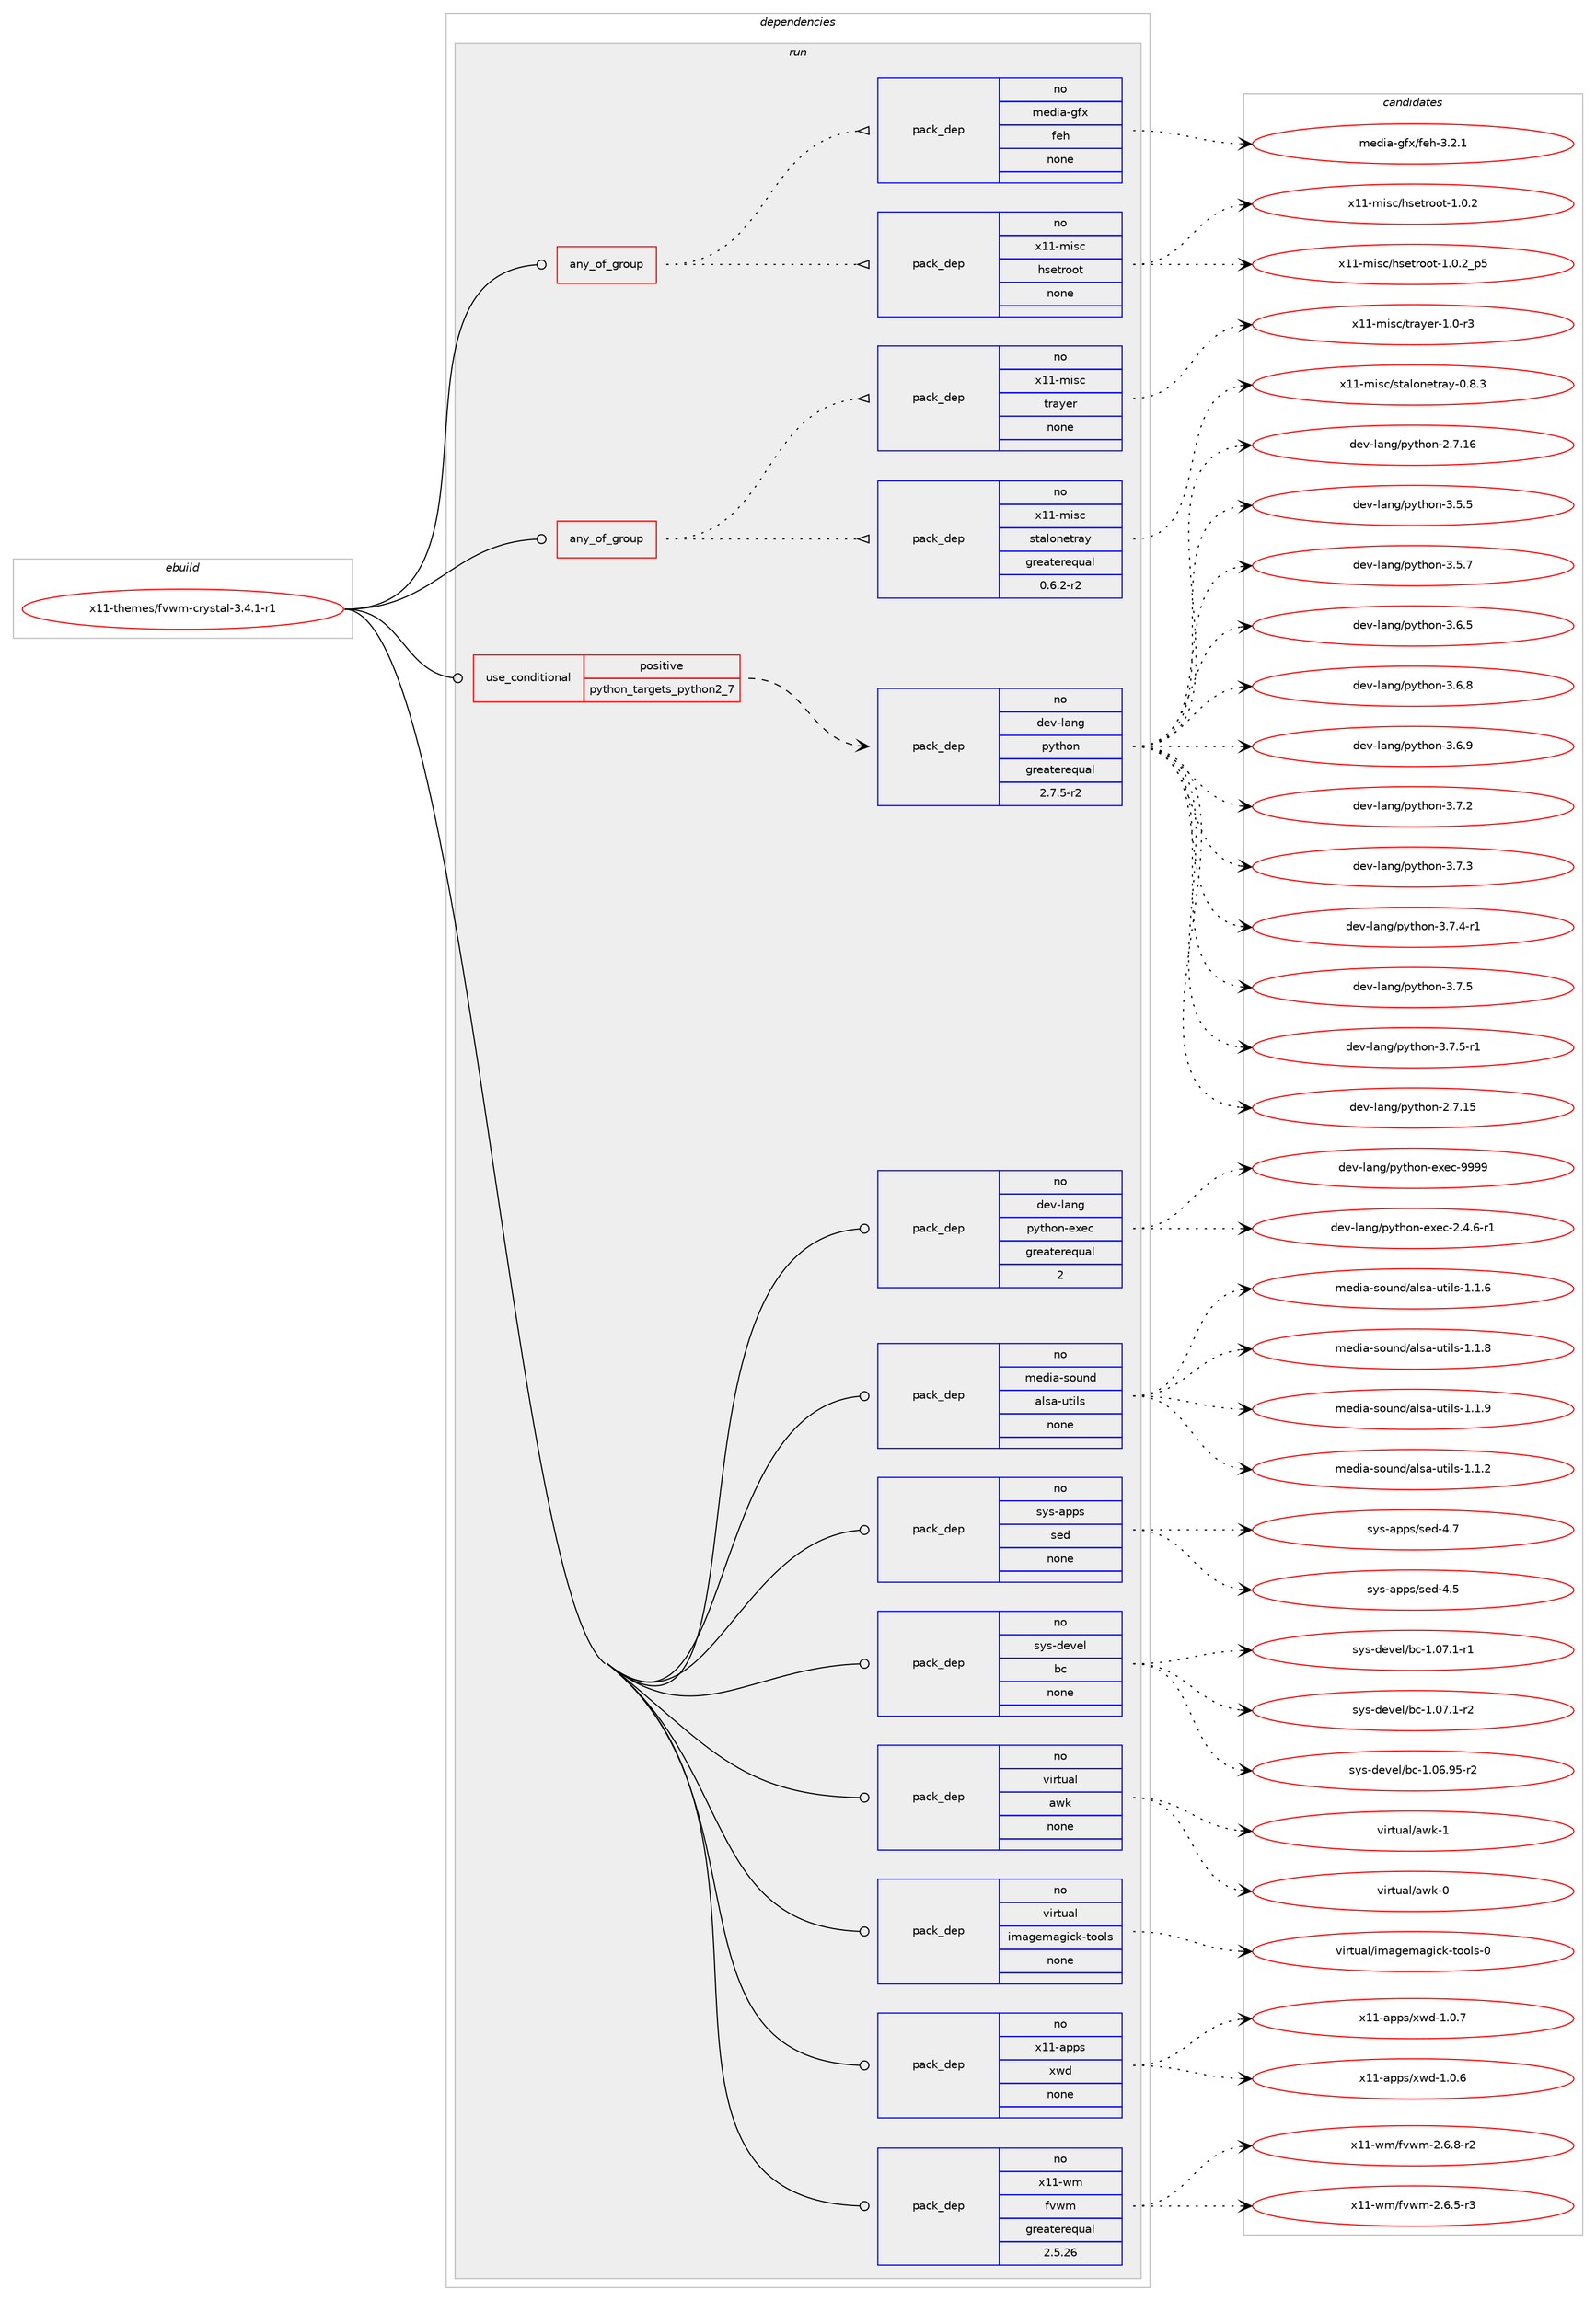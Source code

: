 digraph prolog {

# *************
# Graph options
# *************

newrank=true;
concentrate=true;
compound=true;
graph [rankdir=LR,fontname=Helvetica,fontsize=10,ranksep=1.5];#, ranksep=2.5, nodesep=0.2];
edge  [arrowhead=vee];
node  [fontname=Helvetica,fontsize=10];

# **********
# The ebuild
# **********

subgraph cluster_leftcol {
color=gray;
rank=same;
label=<<i>ebuild</i>>;
id [label="x11-themes/fvwm-crystal-3.4.1-r1", color=red, width=4, href="../x11-themes/fvwm-crystal-3.4.1-r1.svg"];
}

# ****************
# The dependencies
# ****************

subgraph cluster_midcol {
color=gray;
label=<<i>dependencies</i>>;
subgraph cluster_compile {
fillcolor="#eeeeee";
style=filled;
label=<<i>compile</i>>;
}
subgraph cluster_compileandrun {
fillcolor="#eeeeee";
style=filled;
label=<<i>compile and run</i>>;
}
subgraph cluster_run {
fillcolor="#eeeeee";
style=filled;
label=<<i>run</i>>;
subgraph any16194 {
dependency924615 [label=<<TABLE BORDER="0" CELLBORDER="1" CELLSPACING="0" CELLPADDING="4"><TR><TD CELLPADDING="10">any_of_group</TD></TR></TABLE>>, shape=none, color=red];subgraph pack687410 {
dependency924616 [label=<<TABLE BORDER="0" CELLBORDER="1" CELLSPACING="0" CELLPADDING="4" WIDTH="220"><TR><TD ROWSPAN="6" CELLPADDING="30">pack_dep</TD></TR><TR><TD WIDTH="110">no</TD></TR><TR><TD>x11-misc</TD></TR><TR><TD>hsetroot</TD></TR><TR><TD>none</TD></TR><TR><TD></TD></TR></TABLE>>, shape=none, color=blue];
}
dependency924615:e -> dependency924616:w [weight=20,style="dotted",arrowhead="oinv"];
subgraph pack687411 {
dependency924617 [label=<<TABLE BORDER="0" CELLBORDER="1" CELLSPACING="0" CELLPADDING="4" WIDTH="220"><TR><TD ROWSPAN="6" CELLPADDING="30">pack_dep</TD></TR><TR><TD WIDTH="110">no</TD></TR><TR><TD>media-gfx</TD></TR><TR><TD>feh</TD></TR><TR><TD>none</TD></TR><TR><TD></TD></TR></TABLE>>, shape=none, color=blue];
}
dependency924615:e -> dependency924617:w [weight=20,style="dotted",arrowhead="oinv"];
}
id:e -> dependency924615:w [weight=20,style="solid",arrowhead="odot"];
subgraph any16195 {
dependency924618 [label=<<TABLE BORDER="0" CELLBORDER="1" CELLSPACING="0" CELLPADDING="4"><TR><TD CELLPADDING="10">any_of_group</TD></TR></TABLE>>, shape=none, color=red];subgraph pack687412 {
dependency924619 [label=<<TABLE BORDER="0" CELLBORDER="1" CELLSPACING="0" CELLPADDING="4" WIDTH="220"><TR><TD ROWSPAN="6" CELLPADDING="30">pack_dep</TD></TR><TR><TD WIDTH="110">no</TD></TR><TR><TD>x11-misc</TD></TR><TR><TD>stalonetray</TD></TR><TR><TD>greaterequal</TD></TR><TR><TD>0.6.2-r2</TD></TR></TABLE>>, shape=none, color=blue];
}
dependency924618:e -> dependency924619:w [weight=20,style="dotted",arrowhead="oinv"];
subgraph pack687413 {
dependency924620 [label=<<TABLE BORDER="0" CELLBORDER="1" CELLSPACING="0" CELLPADDING="4" WIDTH="220"><TR><TD ROWSPAN="6" CELLPADDING="30">pack_dep</TD></TR><TR><TD WIDTH="110">no</TD></TR><TR><TD>x11-misc</TD></TR><TR><TD>trayer</TD></TR><TR><TD>none</TD></TR><TR><TD></TD></TR></TABLE>>, shape=none, color=blue];
}
dependency924618:e -> dependency924620:w [weight=20,style="dotted",arrowhead="oinv"];
}
id:e -> dependency924618:w [weight=20,style="solid",arrowhead="odot"];
subgraph cond220415 {
dependency924621 [label=<<TABLE BORDER="0" CELLBORDER="1" CELLSPACING="0" CELLPADDING="4"><TR><TD ROWSPAN="3" CELLPADDING="10">use_conditional</TD></TR><TR><TD>positive</TD></TR><TR><TD>python_targets_python2_7</TD></TR></TABLE>>, shape=none, color=red];
subgraph pack687414 {
dependency924622 [label=<<TABLE BORDER="0" CELLBORDER="1" CELLSPACING="0" CELLPADDING="4" WIDTH="220"><TR><TD ROWSPAN="6" CELLPADDING="30">pack_dep</TD></TR><TR><TD WIDTH="110">no</TD></TR><TR><TD>dev-lang</TD></TR><TR><TD>python</TD></TR><TR><TD>greaterequal</TD></TR><TR><TD>2.7.5-r2</TD></TR></TABLE>>, shape=none, color=blue];
}
dependency924621:e -> dependency924622:w [weight=20,style="dashed",arrowhead="vee"];
}
id:e -> dependency924621:w [weight=20,style="solid",arrowhead="odot"];
subgraph pack687415 {
dependency924623 [label=<<TABLE BORDER="0" CELLBORDER="1" CELLSPACING="0" CELLPADDING="4" WIDTH="220"><TR><TD ROWSPAN="6" CELLPADDING="30">pack_dep</TD></TR><TR><TD WIDTH="110">no</TD></TR><TR><TD>dev-lang</TD></TR><TR><TD>python-exec</TD></TR><TR><TD>greaterequal</TD></TR><TR><TD>2</TD></TR></TABLE>>, shape=none, color=blue];
}
id:e -> dependency924623:w [weight=20,style="solid",arrowhead="odot"];
subgraph pack687416 {
dependency924624 [label=<<TABLE BORDER="0" CELLBORDER="1" CELLSPACING="0" CELLPADDING="4" WIDTH="220"><TR><TD ROWSPAN="6" CELLPADDING="30">pack_dep</TD></TR><TR><TD WIDTH="110">no</TD></TR><TR><TD>media-sound</TD></TR><TR><TD>alsa-utils</TD></TR><TR><TD>none</TD></TR><TR><TD></TD></TR></TABLE>>, shape=none, color=blue];
}
id:e -> dependency924624:w [weight=20,style="solid",arrowhead="odot"];
subgraph pack687417 {
dependency924625 [label=<<TABLE BORDER="0" CELLBORDER="1" CELLSPACING="0" CELLPADDING="4" WIDTH="220"><TR><TD ROWSPAN="6" CELLPADDING="30">pack_dep</TD></TR><TR><TD WIDTH="110">no</TD></TR><TR><TD>sys-apps</TD></TR><TR><TD>sed</TD></TR><TR><TD>none</TD></TR><TR><TD></TD></TR></TABLE>>, shape=none, color=blue];
}
id:e -> dependency924625:w [weight=20,style="solid",arrowhead="odot"];
subgraph pack687418 {
dependency924626 [label=<<TABLE BORDER="0" CELLBORDER="1" CELLSPACING="0" CELLPADDING="4" WIDTH="220"><TR><TD ROWSPAN="6" CELLPADDING="30">pack_dep</TD></TR><TR><TD WIDTH="110">no</TD></TR><TR><TD>sys-devel</TD></TR><TR><TD>bc</TD></TR><TR><TD>none</TD></TR><TR><TD></TD></TR></TABLE>>, shape=none, color=blue];
}
id:e -> dependency924626:w [weight=20,style="solid",arrowhead="odot"];
subgraph pack687419 {
dependency924627 [label=<<TABLE BORDER="0" CELLBORDER="1" CELLSPACING="0" CELLPADDING="4" WIDTH="220"><TR><TD ROWSPAN="6" CELLPADDING="30">pack_dep</TD></TR><TR><TD WIDTH="110">no</TD></TR><TR><TD>virtual</TD></TR><TR><TD>awk</TD></TR><TR><TD>none</TD></TR><TR><TD></TD></TR></TABLE>>, shape=none, color=blue];
}
id:e -> dependency924627:w [weight=20,style="solid",arrowhead="odot"];
subgraph pack687420 {
dependency924628 [label=<<TABLE BORDER="0" CELLBORDER="1" CELLSPACING="0" CELLPADDING="4" WIDTH="220"><TR><TD ROWSPAN="6" CELLPADDING="30">pack_dep</TD></TR><TR><TD WIDTH="110">no</TD></TR><TR><TD>virtual</TD></TR><TR><TD>imagemagick-tools</TD></TR><TR><TD>none</TD></TR><TR><TD></TD></TR></TABLE>>, shape=none, color=blue];
}
id:e -> dependency924628:w [weight=20,style="solid",arrowhead="odot"];
subgraph pack687421 {
dependency924629 [label=<<TABLE BORDER="0" CELLBORDER="1" CELLSPACING="0" CELLPADDING="4" WIDTH="220"><TR><TD ROWSPAN="6" CELLPADDING="30">pack_dep</TD></TR><TR><TD WIDTH="110">no</TD></TR><TR><TD>x11-apps</TD></TR><TR><TD>xwd</TD></TR><TR><TD>none</TD></TR><TR><TD></TD></TR></TABLE>>, shape=none, color=blue];
}
id:e -> dependency924629:w [weight=20,style="solid",arrowhead="odot"];
subgraph pack687422 {
dependency924630 [label=<<TABLE BORDER="0" CELLBORDER="1" CELLSPACING="0" CELLPADDING="4" WIDTH="220"><TR><TD ROWSPAN="6" CELLPADDING="30">pack_dep</TD></TR><TR><TD WIDTH="110">no</TD></TR><TR><TD>x11-wm</TD></TR><TR><TD>fvwm</TD></TR><TR><TD>greaterequal</TD></TR><TR><TD>2.5.26</TD></TR></TABLE>>, shape=none, color=blue];
}
id:e -> dependency924630:w [weight=20,style="solid",arrowhead="odot"];
}
}

# **************
# The candidates
# **************

subgraph cluster_choices {
rank=same;
color=gray;
label=<<i>candidates</i>>;

subgraph choice687410 {
color=black;
nodesep=1;
choice1204949451091051159947104115101116114111111116454946484650 [label="x11-misc/hsetroot-1.0.2", color=red, width=4,href="../x11-misc/hsetroot-1.0.2.svg"];
choice12049494510910511599471041151011161141111111164549464846509511253 [label="x11-misc/hsetroot-1.0.2_p5", color=red, width=4,href="../x11-misc/hsetroot-1.0.2_p5.svg"];
dependency924616:e -> choice1204949451091051159947104115101116114111111116454946484650:w [style=dotted,weight="100"];
dependency924616:e -> choice12049494510910511599471041151011161141111111164549464846509511253:w [style=dotted,weight="100"];
}
subgraph choice687411 {
color=black;
nodesep=1;
choice109101100105974510310212047102101104455146504649 [label="media-gfx/feh-3.2.1", color=red, width=4,href="../media-gfx/feh-3.2.1.svg"];
dependency924617:e -> choice109101100105974510310212047102101104455146504649:w [style=dotted,weight="100"];
}
subgraph choice687412 {
color=black;
nodesep=1;
choice12049494510910511599471151169710811111010111611497121454846564651 [label="x11-misc/stalonetray-0.8.3", color=red, width=4,href="../x11-misc/stalonetray-0.8.3.svg"];
dependency924619:e -> choice12049494510910511599471151169710811111010111611497121454846564651:w [style=dotted,weight="100"];
}
subgraph choice687413 {
color=black;
nodesep=1;
choice120494945109105115994711611497121101114454946484511451 [label="x11-misc/trayer-1.0-r3", color=red, width=4,href="../x11-misc/trayer-1.0-r3.svg"];
dependency924620:e -> choice120494945109105115994711611497121101114454946484511451:w [style=dotted,weight="100"];
}
subgraph choice687414 {
color=black;
nodesep=1;
choice10010111845108971101034711212111610411111045504655464953 [label="dev-lang/python-2.7.15", color=red, width=4,href="../dev-lang/python-2.7.15.svg"];
choice10010111845108971101034711212111610411111045504655464954 [label="dev-lang/python-2.7.16", color=red, width=4,href="../dev-lang/python-2.7.16.svg"];
choice100101118451089711010347112121116104111110455146534653 [label="dev-lang/python-3.5.5", color=red, width=4,href="../dev-lang/python-3.5.5.svg"];
choice100101118451089711010347112121116104111110455146534655 [label="dev-lang/python-3.5.7", color=red, width=4,href="../dev-lang/python-3.5.7.svg"];
choice100101118451089711010347112121116104111110455146544653 [label="dev-lang/python-3.6.5", color=red, width=4,href="../dev-lang/python-3.6.5.svg"];
choice100101118451089711010347112121116104111110455146544656 [label="dev-lang/python-3.6.8", color=red, width=4,href="../dev-lang/python-3.6.8.svg"];
choice100101118451089711010347112121116104111110455146544657 [label="dev-lang/python-3.6.9", color=red, width=4,href="../dev-lang/python-3.6.9.svg"];
choice100101118451089711010347112121116104111110455146554650 [label="dev-lang/python-3.7.2", color=red, width=4,href="../dev-lang/python-3.7.2.svg"];
choice100101118451089711010347112121116104111110455146554651 [label="dev-lang/python-3.7.3", color=red, width=4,href="../dev-lang/python-3.7.3.svg"];
choice1001011184510897110103471121211161041111104551465546524511449 [label="dev-lang/python-3.7.4-r1", color=red, width=4,href="../dev-lang/python-3.7.4-r1.svg"];
choice100101118451089711010347112121116104111110455146554653 [label="dev-lang/python-3.7.5", color=red, width=4,href="../dev-lang/python-3.7.5.svg"];
choice1001011184510897110103471121211161041111104551465546534511449 [label="dev-lang/python-3.7.5-r1", color=red, width=4,href="../dev-lang/python-3.7.5-r1.svg"];
dependency924622:e -> choice10010111845108971101034711212111610411111045504655464953:w [style=dotted,weight="100"];
dependency924622:e -> choice10010111845108971101034711212111610411111045504655464954:w [style=dotted,weight="100"];
dependency924622:e -> choice100101118451089711010347112121116104111110455146534653:w [style=dotted,weight="100"];
dependency924622:e -> choice100101118451089711010347112121116104111110455146534655:w [style=dotted,weight="100"];
dependency924622:e -> choice100101118451089711010347112121116104111110455146544653:w [style=dotted,weight="100"];
dependency924622:e -> choice100101118451089711010347112121116104111110455146544656:w [style=dotted,weight="100"];
dependency924622:e -> choice100101118451089711010347112121116104111110455146544657:w [style=dotted,weight="100"];
dependency924622:e -> choice100101118451089711010347112121116104111110455146554650:w [style=dotted,weight="100"];
dependency924622:e -> choice100101118451089711010347112121116104111110455146554651:w [style=dotted,weight="100"];
dependency924622:e -> choice1001011184510897110103471121211161041111104551465546524511449:w [style=dotted,weight="100"];
dependency924622:e -> choice100101118451089711010347112121116104111110455146554653:w [style=dotted,weight="100"];
dependency924622:e -> choice1001011184510897110103471121211161041111104551465546534511449:w [style=dotted,weight="100"];
}
subgraph choice687415 {
color=black;
nodesep=1;
choice10010111845108971101034711212111610411111045101120101994550465246544511449 [label="dev-lang/python-exec-2.4.6-r1", color=red, width=4,href="../dev-lang/python-exec-2.4.6-r1.svg"];
choice10010111845108971101034711212111610411111045101120101994557575757 [label="dev-lang/python-exec-9999", color=red, width=4,href="../dev-lang/python-exec-9999.svg"];
dependency924623:e -> choice10010111845108971101034711212111610411111045101120101994550465246544511449:w [style=dotted,weight="100"];
dependency924623:e -> choice10010111845108971101034711212111610411111045101120101994557575757:w [style=dotted,weight="100"];
}
subgraph choice687416 {
color=black;
nodesep=1;
choice109101100105974511511111711010047971081159745117116105108115454946494650 [label="media-sound/alsa-utils-1.1.2", color=red, width=4,href="../media-sound/alsa-utils-1.1.2.svg"];
choice109101100105974511511111711010047971081159745117116105108115454946494654 [label="media-sound/alsa-utils-1.1.6", color=red, width=4,href="../media-sound/alsa-utils-1.1.6.svg"];
choice109101100105974511511111711010047971081159745117116105108115454946494656 [label="media-sound/alsa-utils-1.1.8", color=red, width=4,href="../media-sound/alsa-utils-1.1.8.svg"];
choice109101100105974511511111711010047971081159745117116105108115454946494657 [label="media-sound/alsa-utils-1.1.9", color=red, width=4,href="../media-sound/alsa-utils-1.1.9.svg"];
dependency924624:e -> choice109101100105974511511111711010047971081159745117116105108115454946494650:w [style=dotted,weight="100"];
dependency924624:e -> choice109101100105974511511111711010047971081159745117116105108115454946494654:w [style=dotted,weight="100"];
dependency924624:e -> choice109101100105974511511111711010047971081159745117116105108115454946494656:w [style=dotted,weight="100"];
dependency924624:e -> choice109101100105974511511111711010047971081159745117116105108115454946494657:w [style=dotted,weight="100"];
}
subgraph choice687417 {
color=black;
nodesep=1;
choice11512111545971121121154711510110045524653 [label="sys-apps/sed-4.5", color=red, width=4,href="../sys-apps/sed-4.5.svg"];
choice11512111545971121121154711510110045524655 [label="sys-apps/sed-4.7", color=red, width=4,href="../sys-apps/sed-4.7.svg"];
dependency924625:e -> choice11512111545971121121154711510110045524653:w [style=dotted,weight="100"];
dependency924625:e -> choice11512111545971121121154711510110045524655:w [style=dotted,weight="100"];
}
subgraph choice687418 {
color=black;
nodesep=1;
choice1151211154510010111810110847989945494648544657534511450 [label="sys-devel/bc-1.06.95-r2", color=red, width=4,href="../sys-devel/bc-1.06.95-r2.svg"];
choice11512111545100101118101108479899454946485546494511449 [label="sys-devel/bc-1.07.1-r1", color=red, width=4,href="../sys-devel/bc-1.07.1-r1.svg"];
choice11512111545100101118101108479899454946485546494511450 [label="sys-devel/bc-1.07.1-r2", color=red, width=4,href="../sys-devel/bc-1.07.1-r2.svg"];
dependency924626:e -> choice1151211154510010111810110847989945494648544657534511450:w [style=dotted,weight="100"];
dependency924626:e -> choice11512111545100101118101108479899454946485546494511449:w [style=dotted,weight="100"];
dependency924626:e -> choice11512111545100101118101108479899454946485546494511450:w [style=dotted,weight="100"];
}
subgraph choice687419 {
color=black;
nodesep=1;
choice1181051141161179710847971191074548 [label="virtual/awk-0", color=red, width=4,href="../virtual/awk-0.svg"];
choice1181051141161179710847971191074549 [label="virtual/awk-1", color=red, width=4,href="../virtual/awk-1.svg"];
dependency924627:e -> choice1181051141161179710847971191074548:w [style=dotted,weight="100"];
dependency924627:e -> choice1181051141161179710847971191074549:w [style=dotted,weight="100"];
}
subgraph choice687420 {
color=black;
nodesep=1;
choice1181051141161179710847105109971031011099710310599107451161111111081154548 [label="virtual/imagemagick-tools-0", color=red, width=4,href="../virtual/imagemagick-tools-0.svg"];
dependency924628:e -> choice1181051141161179710847105109971031011099710310599107451161111111081154548:w [style=dotted,weight="100"];
}
subgraph choice687421 {
color=black;
nodesep=1;
choice1204949459711211211547120119100454946484654 [label="x11-apps/xwd-1.0.6", color=red, width=4,href="../x11-apps/xwd-1.0.6.svg"];
choice1204949459711211211547120119100454946484655 [label="x11-apps/xwd-1.0.7", color=red, width=4,href="../x11-apps/xwd-1.0.7.svg"];
dependency924629:e -> choice1204949459711211211547120119100454946484654:w [style=dotted,weight="100"];
dependency924629:e -> choice1204949459711211211547120119100454946484655:w [style=dotted,weight="100"];
}
subgraph choice687422 {
color=black;
nodesep=1;
choice120494945119109471021181191094550465446534511451 [label="x11-wm/fvwm-2.6.5-r3", color=red, width=4,href="../x11-wm/fvwm-2.6.5-r3.svg"];
choice120494945119109471021181191094550465446564511450 [label="x11-wm/fvwm-2.6.8-r2", color=red, width=4,href="../x11-wm/fvwm-2.6.8-r2.svg"];
dependency924630:e -> choice120494945119109471021181191094550465446534511451:w [style=dotted,weight="100"];
dependency924630:e -> choice120494945119109471021181191094550465446564511450:w [style=dotted,weight="100"];
}
}

}
